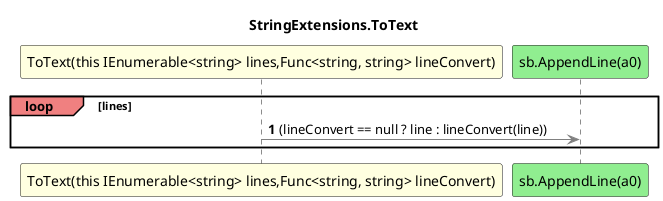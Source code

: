@startuml StringExtensions.ToText
title StringExtensions.ToText
participant "ToText(this IEnumerable<string> lines,Func<string, string> lineConvert)" as ToText_p0_p1 #LightYellow
participant "sb.AppendLine(a0)" as sb_AppendLine_a0 #LightGreen
autonumber
loop#LightCoral lines
    ToText_p0_p1 -[#grey]> sb_AppendLine_a0 : (lineConvert == null ? line : lineConvert(line))
end
@enduml

